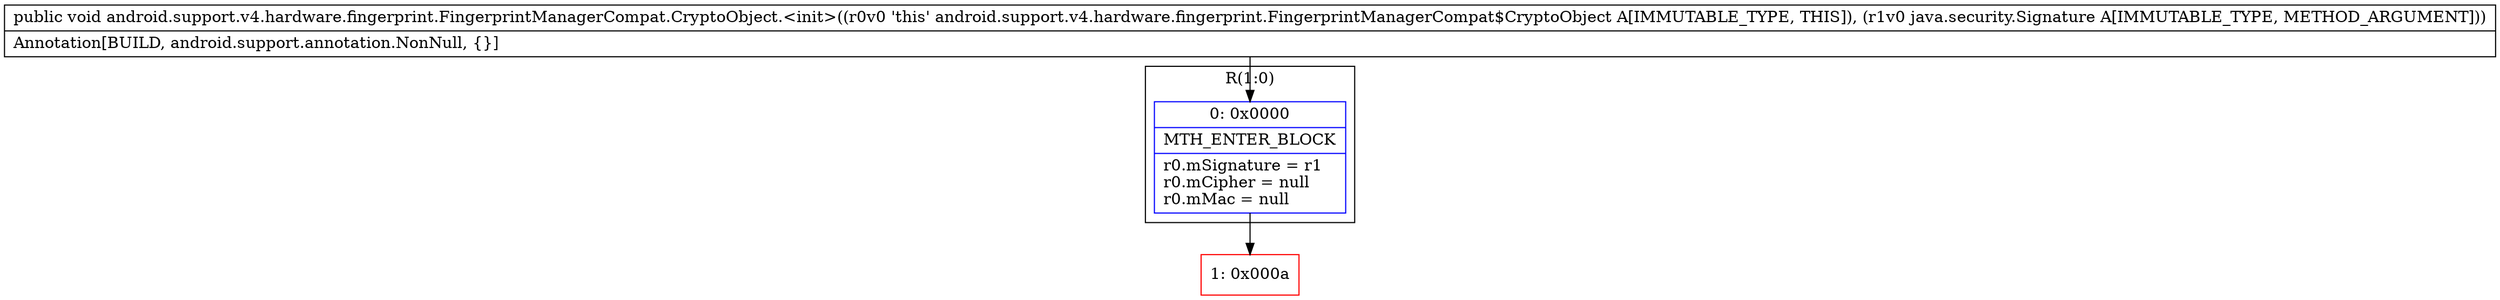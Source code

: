 digraph "CFG forandroid.support.v4.hardware.fingerprint.FingerprintManagerCompat.CryptoObject.\<init\>(Ljava\/security\/Signature;)V" {
subgraph cluster_Region_441588086 {
label = "R(1:0)";
node [shape=record,color=blue];
Node_0 [shape=record,label="{0\:\ 0x0000|MTH_ENTER_BLOCK\l|r0.mSignature = r1\lr0.mCipher = null\lr0.mMac = null\l}"];
}
Node_1 [shape=record,color=red,label="{1\:\ 0x000a}"];
MethodNode[shape=record,label="{public void android.support.v4.hardware.fingerprint.FingerprintManagerCompat.CryptoObject.\<init\>((r0v0 'this' android.support.v4.hardware.fingerprint.FingerprintManagerCompat$CryptoObject A[IMMUTABLE_TYPE, THIS]), (r1v0 java.security.Signature A[IMMUTABLE_TYPE, METHOD_ARGUMENT]))  | Annotation[BUILD, android.support.annotation.NonNull, \{\}]\l}"];
MethodNode -> Node_0;
Node_0 -> Node_1;
}

